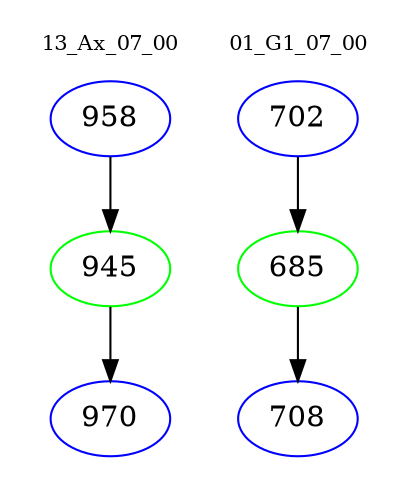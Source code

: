 digraph{
subgraph cluster_0 {
color = white
label = "13_Ax_07_00";
fontsize=10;
T0_958 [label="958", color="blue"]
T0_958 -> T0_945 [color="black"]
T0_945 [label="945", color="green"]
T0_945 -> T0_970 [color="black"]
T0_970 [label="970", color="blue"]
}
subgraph cluster_1 {
color = white
label = "01_G1_07_00";
fontsize=10;
T1_702 [label="702", color="blue"]
T1_702 -> T1_685 [color="black"]
T1_685 [label="685", color="green"]
T1_685 -> T1_708 [color="black"]
T1_708 [label="708", color="blue"]
}
}
